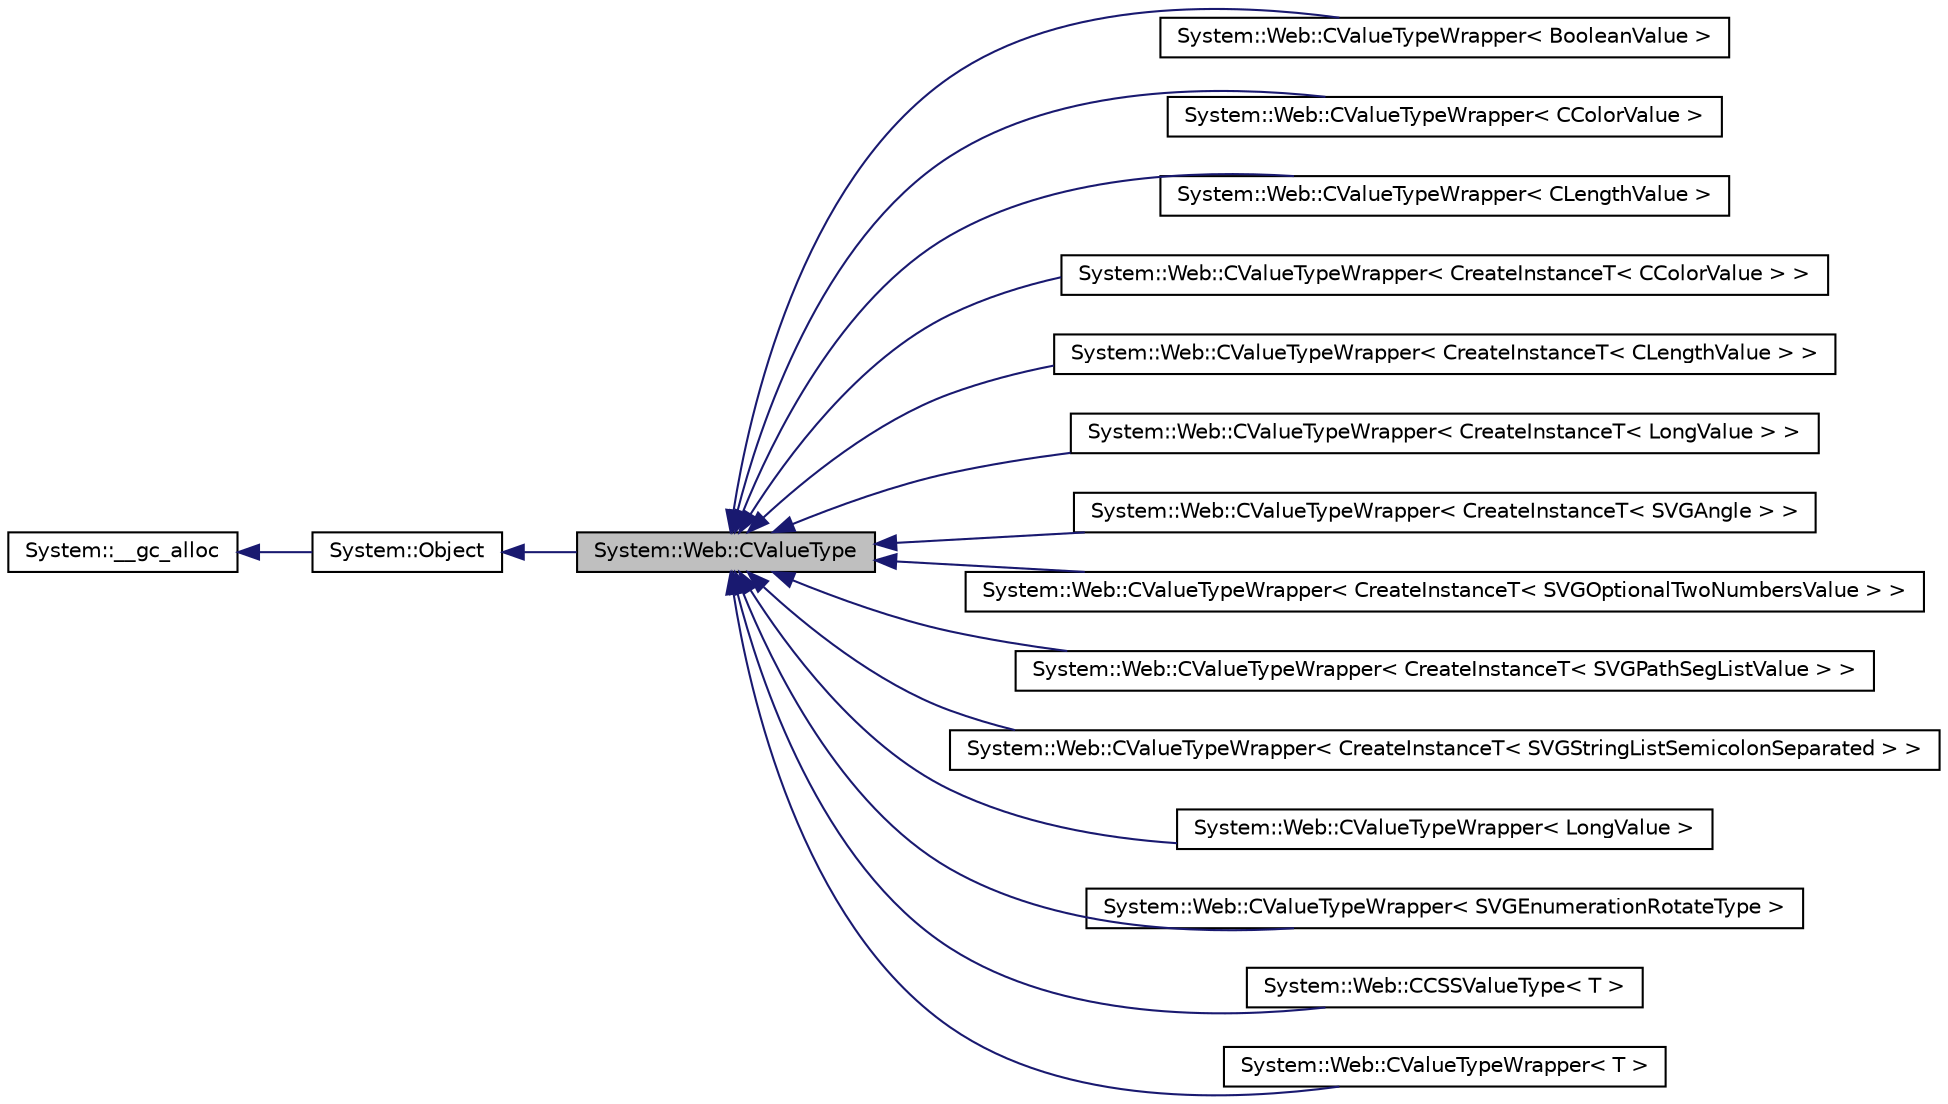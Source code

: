digraph G
{
  edge [fontname="Helvetica",fontsize="10",labelfontname="Helvetica",labelfontsize="10"];
  node [fontname="Helvetica",fontsize="10",shape=record];
  rankdir="LR";
  Node1 [label="System::Web::CValueType",height=0.2,width=0.4,color="black", fillcolor="grey75", style="filled" fontcolor="black"];
  Node2 -> Node1 [dir="back",color="midnightblue",fontsize="10",style="solid",fontname="Helvetica"];
  Node2 [label="System::Object",height=0.2,width=0.4,color="black", fillcolor="white", style="filled",URL="$class_system_1_1_object.html"];
  Node3 -> Node2 [dir="back",color="midnightblue",fontsize="10",style="solid",fontname="Helvetica"];
  Node3 [label="System::__gc_alloc",height=0.2,width=0.4,color="black", fillcolor="white", style="filled",URL="$class_system_1_1____gc__alloc.html"];
  Node1 -> Node4 [dir="back",color="midnightblue",fontsize="10",style="solid",fontname="Helvetica"];
  Node4 [label="System::Web::CValueTypeWrapper\< BooleanValue \>",height=0.2,width=0.4,color="black", fillcolor="white", style="filled",URL="$class_system_1_1_web_1_1_c_value_type_wrapper.html"];
  Node1 -> Node5 [dir="back",color="midnightblue",fontsize="10",style="solid",fontname="Helvetica"];
  Node5 [label="System::Web::CValueTypeWrapper\< CColorValue \>",height=0.2,width=0.4,color="black", fillcolor="white", style="filled",URL="$class_system_1_1_web_1_1_c_value_type_wrapper.html"];
  Node1 -> Node6 [dir="back",color="midnightblue",fontsize="10",style="solid",fontname="Helvetica"];
  Node6 [label="System::Web::CValueTypeWrapper\< CLengthValue \>",height=0.2,width=0.4,color="black", fillcolor="white", style="filled",URL="$class_system_1_1_web_1_1_c_value_type_wrapper.html"];
  Node1 -> Node7 [dir="back",color="midnightblue",fontsize="10",style="solid",fontname="Helvetica"];
  Node7 [label="System::Web::CValueTypeWrapper\< CreateInstanceT\< CColorValue \> \>",height=0.2,width=0.4,color="black", fillcolor="white", style="filled",URL="$class_system_1_1_web_1_1_c_value_type_wrapper.html"];
  Node1 -> Node8 [dir="back",color="midnightblue",fontsize="10",style="solid",fontname="Helvetica"];
  Node8 [label="System::Web::CValueTypeWrapper\< CreateInstanceT\< CLengthValue \> \>",height=0.2,width=0.4,color="black", fillcolor="white", style="filled",URL="$class_system_1_1_web_1_1_c_value_type_wrapper.html"];
  Node1 -> Node9 [dir="back",color="midnightblue",fontsize="10",style="solid",fontname="Helvetica"];
  Node9 [label="System::Web::CValueTypeWrapper\< CreateInstanceT\< LongValue \> \>",height=0.2,width=0.4,color="black", fillcolor="white", style="filled",URL="$class_system_1_1_web_1_1_c_value_type_wrapper.html"];
  Node1 -> Node10 [dir="back",color="midnightblue",fontsize="10",style="solid",fontname="Helvetica"];
  Node10 [label="System::Web::CValueTypeWrapper\< CreateInstanceT\< SVGAngle \> \>",height=0.2,width=0.4,color="black", fillcolor="white", style="filled",URL="$class_system_1_1_web_1_1_c_value_type_wrapper.html"];
  Node1 -> Node11 [dir="back",color="midnightblue",fontsize="10",style="solid",fontname="Helvetica"];
  Node11 [label="System::Web::CValueTypeWrapper\< CreateInstanceT\< SVGOptionalTwoNumbersValue \> \>",height=0.2,width=0.4,color="black", fillcolor="white", style="filled",URL="$class_system_1_1_web_1_1_c_value_type_wrapper.html"];
  Node1 -> Node12 [dir="back",color="midnightblue",fontsize="10",style="solid",fontname="Helvetica"];
  Node12 [label="System::Web::CValueTypeWrapper\< CreateInstanceT\< SVGPathSegListValue \> \>",height=0.2,width=0.4,color="black", fillcolor="white", style="filled",URL="$class_system_1_1_web_1_1_c_value_type_wrapper.html"];
  Node1 -> Node13 [dir="back",color="midnightblue",fontsize="10",style="solid",fontname="Helvetica"];
  Node13 [label="System::Web::CValueTypeWrapper\< CreateInstanceT\< SVGStringListSemicolonSeparated \> \>",height=0.2,width=0.4,color="black", fillcolor="white", style="filled",URL="$class_system_1_1_web_1_1_c_value_type_wrapper.html"];
  Node1 -> Node14 [dir="back",color="midnightblue",fontsize="10",style="solid",fontname="Helvetica"];
  Node14 [label="System::Web::CValueTypeWrapper\< LongValue \>",height=0.2,width=0.4,color="black", fillcolor="white", style="filled",URL="$class_system_1_1_web_1_1_c_value_type_wrapper.html"];
  Node1 -> Node15 [dir="back",color="midnightblue",fontsize="10",style="solid",fontname="Helvetica"];
  Node15 [label="System::Web::CValueTypeWrapper\< SVGEnumerationRotateType \>",height=0.2,width=0.4,color="black", fillcolor="white", style="filled",URL="$class_system_1_1_web_1_1_c_value_type_wrapper.html"];
  Node1 -> Node16 [dir="back",color="midnightblue",fontsize="10",style="solid",fontname="Helvetica"];
  Node16 [label="System::Web::CCSSValueType\< T \>",height=0.2,width=0.4,color="black", fillcolor="white", style="filled",URL="$class_system_1_1_web_1_1_c_c_s_s_value_type.html"];
  Node1 -> Node17 [dir="back",color="midnightblue",fontsize="10",style="solid",fontname="Helvetica"];
  Node17 [label="System::Web::CValueTypeWrapper\< T \>",height=0.2,width=0.4,color="black", fillcolor="white", style="filled",URL="$class_system_1_1_web_1_1_c_value_type_wrapper.html"];
}
